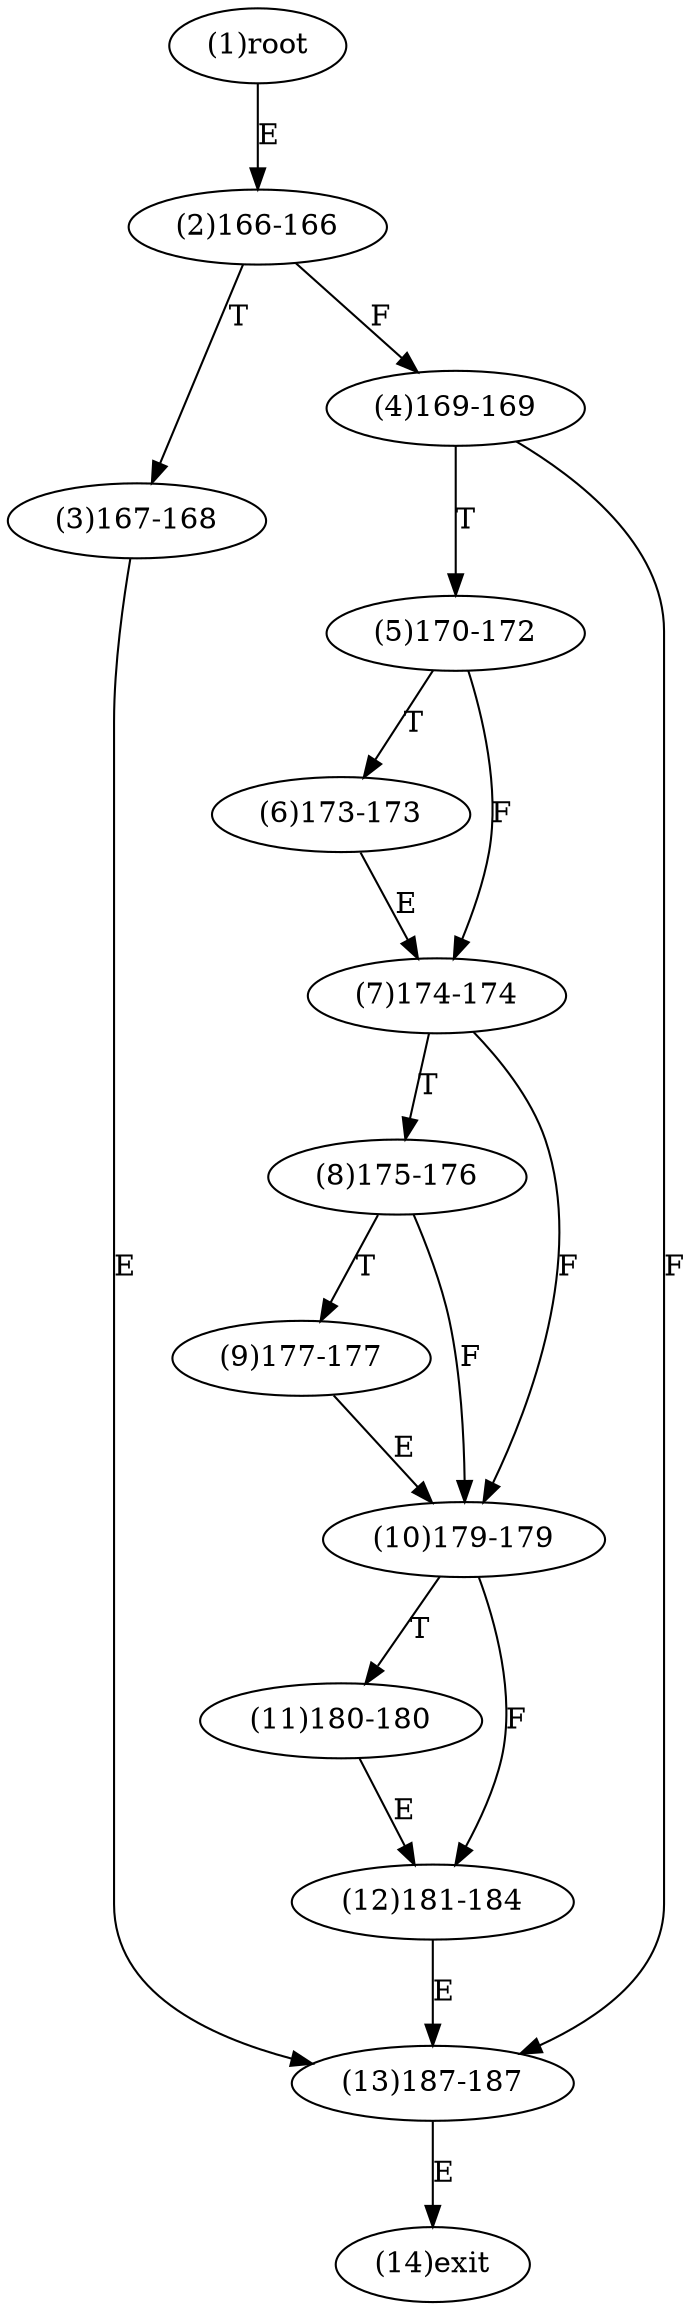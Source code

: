 digraph "" { 
1[ label="(1)root"];
2[ label="(2)166-166"];
3[ label="(3)167-168"];
4[ label="(4)169-169"];
5[ label="(5)170-172"];
6[ label="(6)173-173"];
7[ label="(7)174-174"];
8[ label="(8)175-176"];
9[ label="(9)177-177"];
10[ label="(10)179-179"];
11[ label="(11)180-180"];
12[ label="(12)181-184"];
13[ label="(13)187-187"];
14[ label="(14)exit"];
1->2[ label="E"];
2->4[ label="F"];
2->3[ label="T"];
3->13[ label="E"];
4->13[ label="F"];
4->5[ label="T"];
5->7[ label="F"];
5->6[ label="T"];
6->7[ label="E"];
7->10[ label="F"];
7->8[ label="T"];
8->10[ label="F"];
8->9[ label="T"];
9->10[ label="E"];
10->12[ label="F"];
10->11[ label="T"];
11->12[ label="E"];
12->13[ label="E"];
13->14[ label="E"];
}